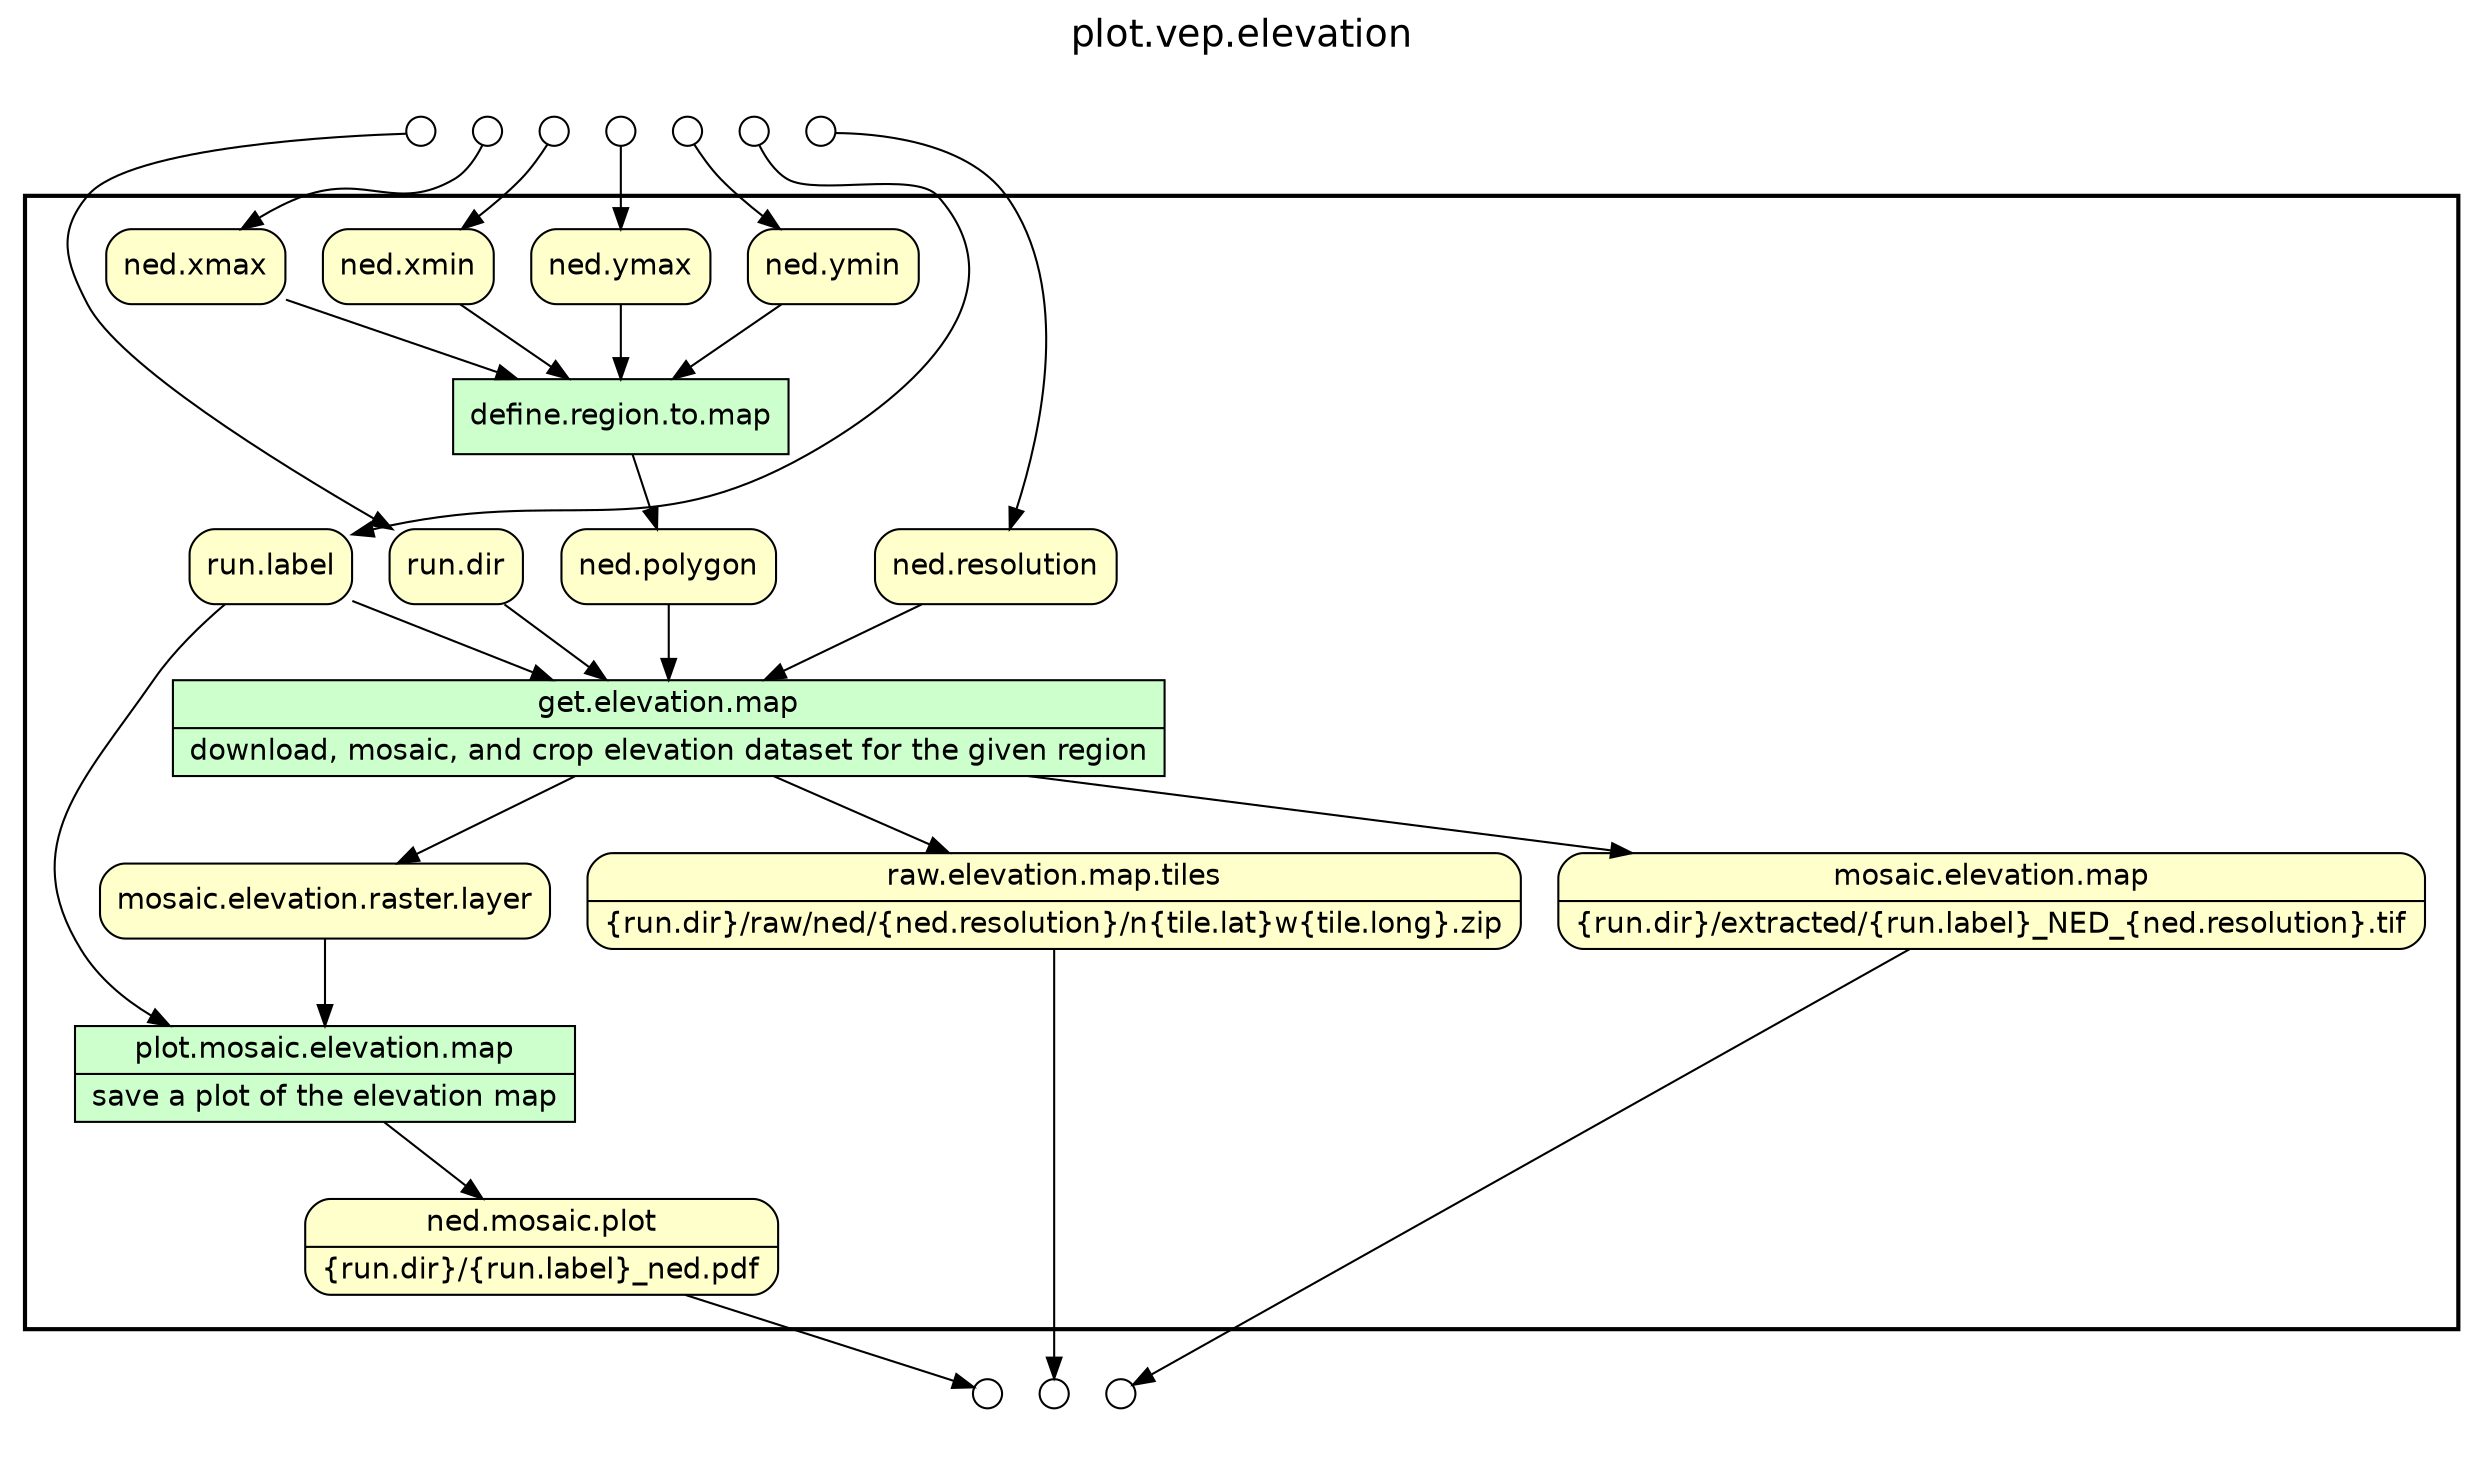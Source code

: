 digraph Workflow {
rankdir=TB
fontname=Helvetica; fontsize=18; labelloc=t
label="plot.vep.elevation"
subgraph cluster_workflow_box_outer { label=""; color=black; penwidth=2
subgraph cluster_workflow_box_inner { label=""; penwidth=0
node[shape=box style=filled fillcolor="#CCFFCC" peripheries=1 fontname=Helvetica]
"define.region.to.map"
"get.elevation.map" [shape=record rankdir=LR label="{<f0> get.elevation.map |<f1> download, mosaic, and crop elevation dataset for the given region}"];
"plot.mosaic.elevation.map" [shape=record rankdir=LR label="{<f0> plot.mosaic.elevation.map |<f1> save a plot of the elevation map}"];
node[shape=box style="rounded,filled" fillcolor="#FFFFCC" peripheries=1 fontname=Helvetica]
"raw.elevation.map.tiles" [shape=record rankdir=LR label="{<f0> raw.elevation.map.tiles |<f1> \{run.dir\}/raw/ned/\{ned.resolution\}/n\{tile.lat\}w\{tile.long\}.zip}"];
"ned.mosaic.plot" [shape=record rankdir=LR label="{<f0> ned.mosaic.plot |<f1> \{run.dir\}/\{run.label\}_ned.pdf}"];
"mosaic.elevation.map" [shape=record rankdir=LR label="{<f0> mosaic.elevation.map |<f1> \{run.dir\}/extracted/\{run.label\}_NED_\{ned.resolution\}.tif}"];
"ned.xmin"
"ned.xmax"
"ned.ymin"
"ned.ymax"
"run.label"
"run.dir"
"ned.resolution"
"ned.polygon"
"mosaic.elevation.raster.layer"
node[shape=box style="rounded,filled" fillcolor="#FCFCFC" peripheries=1 fontname=Helvetica]
"define.region.to.map" -> "ned.polygon"
"ned.xmin" -> "define.region.to.map"
"ned.xmax" -> "define.region.to.map"
"ned.ymin" -> "define.region.to.map"
"ned.ymax" -> "define.region.to.map"
"get.elevation.map" -> "mosaic.elevation.raster.layer"
"get.elevation.map" -> "raw.elevation.map.tiles"
"get.elevation.map" -> "mosaic.elevation.map"
"run.label" -> "get.elevation.map"
"run.dir" -> "get.elevation.map"
"ned.resolution" -> "get.elevation.map"
"ned.polygon" -> "get.elevation.map"
"plot.mosaic.elevation.map" -> "ned.mosaic.plot"
"run.label" -> "plot.mosaic.elevation.map"
"mosaic.elevation.raster.layer" -> "plot.mosaic.elevation.map"
}}
subgraph cluster_input_ports_group_outer { label=""; penwidth=0
subgraph cluster_input_ports_group_inner { label=""; penwidth=0
node[shape=circle style="rounded,filled" fillcolor="#FFFFFF" peripheries=1 fontname=Helvetica width=0.2]
"run.dir_input_port" [label=""]
"run.label_input_port" [label=""]
"ned.xmin_input_port" [label=""]
"ned.xmax_input_port" [label=""]
"ned.ymin_input_port" [label=""]
"ned.ymax_input_port" [label=""]
"ned.resolution_input_port" [label=""]
}}
subgraph cluster_output_ports_group_outer { label=""; penwidth=0
subgraph cluster_output_ports_group_inner { label=""; penwidth=0
node[shape=circle style="rounded,filled" fillcolor="#FFFFFF" peripheries=1 fontname=Helvetica width=0.2]
"raw.elevation.map.tiles_output_port" [label=""]
"ned.mosaic.plot_output_port" [label=""]
"mosaic.elevation.map_output_port" [label=""]
}}
"run.dir_input_port" -> "run.dir"
"run.label_input_port" -> "run.label"
"ned.xmin_input_port" -> "ned.xmin"
"ned.xmax_input_port" -> "ned.xmax"
"ned.ymin_input_port" -> "ned.ymin"
"ned.ymax_input_port" -> "ned.ymax"
"ned.resolution_input_port" -> "ned.resolution"
"raw.elevation.map.tiles" -> "raw.elevation.map.tiles_output_port"
"ned.mosaic.plot" -> "ned.mosaic.plot_output_port"
"mosaic.elevation.map" -> "mosaic.elevation.map_output_port"
}
